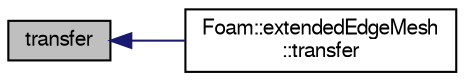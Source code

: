 digraph "transfer"
{
  bgcolor="transparent";
  edge [fontname="FreeSans",fontsize="10",labelfontname="FreeSans",labelfontsize="10"];
  node [fontname="FreeSans",fontsize="10",shape=record];
  rankdir="LR";
  Node1 [label="transfer",height=0.2,width=0.4,color="black", fillcolor="grey75", style="filled" fontcolor="black"];
  Node1 -> Node2 [dir="back",color="midnightblue",fontsize="10",style="solid",fontname="FreeSans"];
  Node2 [label="Foam::extendedEdgeMesh\l::transfer",height=0.2,width=0.4,color="black",URL="$a00678.html#ae0104bc5f053dfff5ca90aa974c74e46",tooltip="Transfer the contents of the argument and annul the argument. "];
}
